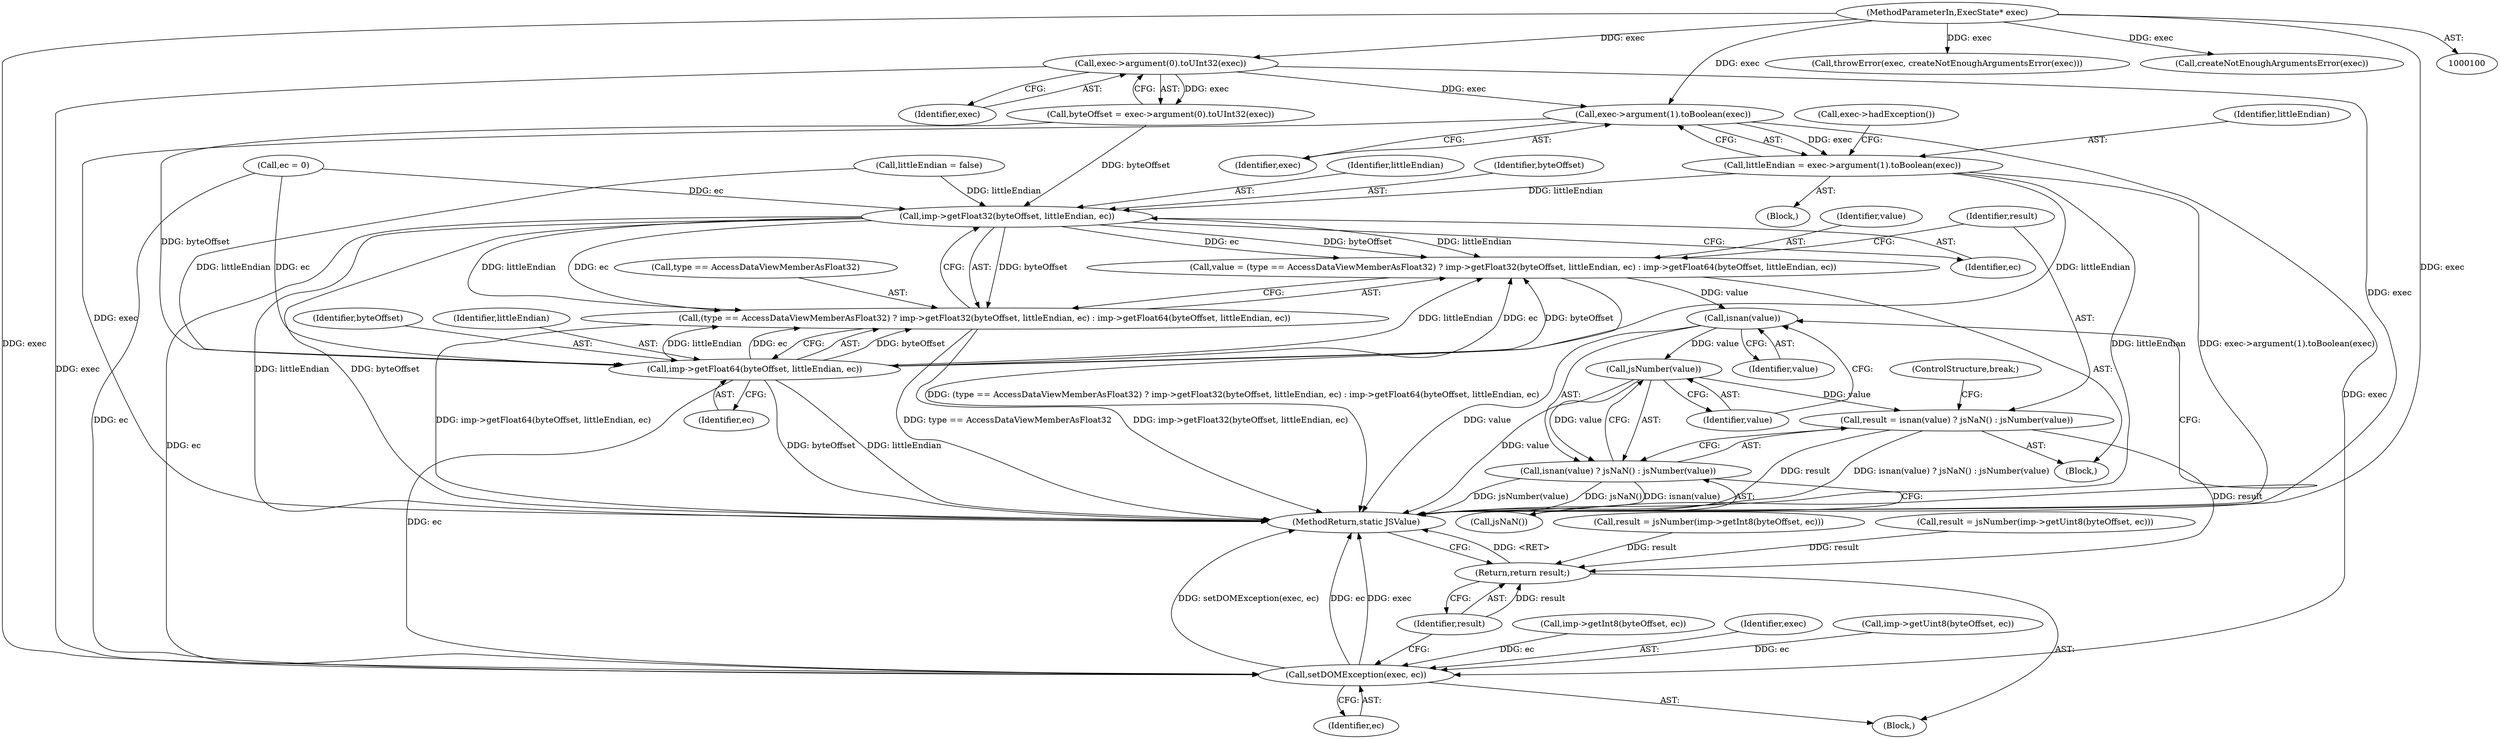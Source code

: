 digraph "0_Chrome_b944f670bb7a8a919daac497a4ea0536c954c201@pointer" {
"1000146" [label="(Call,exec->argument(1).toBoolean(exec))"];
"1000121" [label="(Call,exec->argument(0).toUInt32(exec))"];
"1000101" [label="(MethodParameterIn,ExecState* exec)"];
"1000144" [label="(Call,littleEndian = exec->argument(1).toBoolean(exec))"];
"1000182" [label="(Call,imp->getFloat32(byteOffset, littleEndian, ec))"];
"1000176" [label="(Call,value = (type == AccessDataViewMemberAsFloat32) ? imp->getFloat32(byteOffset, littleEndian, ec) : imp->getFloat64(byteOffset, littleEndian, ec))"];
"1000193" [label="(Call,isnan(value))"];
"1000196" [label="(Call,jsNumber(value))"];
"1000190" [label="(Call,result = isnan(value) ? jsNaN() : jsNumber(value))"];
"1000205" [label="(Return,return result;)"];
"1000192" [label="(Call,isnan(value) ? jsNaN() : jsNumber(value))"];
"1000178" [label="(Call,(type == AccessDataViewMemberAsFloat32) ? imp->getFloat32(byteOffset, littleEndian, ec) : imp->getFloat64(byteOffset, littleEndian, ec))"];
"1000202" [label="(Call,setDOMException(exec, ec))"];
"1000186" [label="(Call,imp->getFloat64(byteOffset, littleEndian, ec))"];
"1000185" [label="(Identifier,ec)"];
"1000160" [label="(Call,imp->getInt8(byteOffset, ec))"];
"1000119" [label="(Call,byteOffset = exec->argument(0).toUInt32(exec))"];
"1000157" [label="(Call,result = jsNumber(imp->getInt8(byteOffset, ec)))"];
"1000198" [label="(ControlStructure,break;)"];
"1000104" [label="(Block,)"];
"1000197" [label="(Identifier,value)"];
"1000128" [label="(Call,littleEndian = false)"];
"1000146" [label="(Call,exec->argument(1).toBoolean(exec))"];
"1000191" [label="(Identifier,result)"];
"1000187" [label="(Identifier,byteOffset)"];
"1000115" [label="(Call,ec = 0)"];
"1000122" [label="(Identifier,exec)"];
"1000176" [label="(Call,value = (type == AccessDataViewMemberAsFloat32) ? imp->getFloat32(byteOffset, littleEndian, ec) : imp->getFloat64(byteOffset, littleEndian, ec))"];
"1000177" [label="(Identifier,value)"];
"1000194" [label="(Identifier,value)"];
"1000204" [label="(Identifier,ec)"];
"1000179" [label="(Call,type == AccessDataViewMemberAsFloat32)"];
"1000189" [label="(Identifier,ec)"];
"1000203" [label="(Identifier,exec)"];
"1000192" [label="(Call,isnan(value) ? jsNaN() : jsNumber(value))"];
"1000165" [label="(Call,result = jsNumber(imp->getUint8(byteOffset, ec)))"];
"1000168" [label="(Call,imp->getUint8(byteOffset, ec))"];
"1000143" [label="(Block,)"];
"1000188" [label="(Identifier,littleEndian)"];
"1000205" [label="(Return,return result;)"];
"1000196" [label="(Call,jsNumber(value))"];
"1000206" [label="(Identifier,result)"];
"1000174" [label="(Block,)"];
"1000149" [label="(Call,exec->hadException())"];
"1000121" [label="(Call,exec->argument(0).toUInt32(exec))"];
"1000110" [label="(Call,throwError(exec, createNotEnoughArgumentsError(exec)))"];
"1000184" [label="(Identifier,littleEndian)"];
"1000178" [label="(Call,(type == AccessDataViewMemberAsFloat32) ? imp->getFloat32(byteOffset, littleEndian, ec) : imp->getFloat64(byteOffset, littleEndian, ec))"];
"1000182" [label="(Call,imp->getFloat32(byteOffset, littleEndian, ec))"];
"1000195" [label="(Call,jsNaN())"];
"1000190" [label="(Call,result = isnan(value) ? jsNaN() : jsNumber(value))"];
"1000186" [label="(Call,imp->getFloat64(byteOffset, littleEndian, ec))"];
"1000112" [label="(Call,createNotEnoughArgumentsError(exec))"];
"1000147" [label="(Identifier,exec)"];
"1000145" [label="(Identifier,littleEndian)"];
"1000183" [label="(Identifier,byteOffset)"];
"1000101" [label="(MethodParameterIn,ExecState* exec)"];
"1000193" [label="(Call,isnan(value))"];
"1000207" [label="(MethodReturn,static JSValue)"];
"1000144" [label="(Call,littleEndian = exec->argument(1).toBoolean(exec))"];
"1000202" [label="(Call,setDOMException(exec, ec))"];
"1000146" -> "1000144"  [label="AST: "];
"1000146" -> "1000147"  [label="CFG: "];
"1000147" -> "1000146"  [label="AST: "];
"1000144" -> "1000146"  [label="CFG: "];
"1000146" -> "1000207"  [label="DDG: exec"];
"1000146" -> "1000144"  [label="DDG: exec"];
"1000121" -> "1000146"  [label="DDG: exec"];
"1000101" -> "1000146"  [label="DDG: exec"];
"1000146" -> "1000202"  [label="DDG: exec"];
"1000121" -> "1000119"  [label="AST: "];
"1000121" -> "1000122"  [label="CFG: "];
"1000122" -> "1000121"  [label="AST: "];
"1000119" -> "1000121"  [label="CFG: "];
"1000121" -> "1000207"  [label="DDG: exec"];
"1000121" -> "1000119"  [label="DDG: exec"];
"1000101" -> "1000121"  [label="DDG: exec"];
"1000121" -> "1000202"  [label="DDG: exec"];
"1000101" -> "1000100"  [label="AST: "];
"1000101" -> "1000207"  [label="DDG: exec"];
"1000101" -> "1000110"  [label="DDG: exec"];
"1000101" -> "1000112"  [label="DDG: exec"];
"1000101" -> "1000202"  [label="DDG: exec"];
"1000144" -> "1000143"  [label="AST: "];
"1000145" -> "1000144"  [label="AST: "];
"1000149" -> "1000144"  [label="CFG: "];
"1000144" -> "1000207"  [label="DDG: littleEndian"];
"1000144" -> "1000207"  [label="DDG: exec->argument(1).toBoolean(exec)"];
"1000144" -> "1000182"  [label="DDG: littleEndian"];
"1000144" -> "1000186"  [label="DDG: littleEndian"];
"1000182" -> "1000178"  [label="AST: "];
"1000182" -> "1000185"  [label="CFG: "];
"1000183" -> "1000182"  [label="AST: "];
"1000184" -> "1000182"  [label="AST: "];
"1000185" -> "1000182"  [label="AST: "];
"1000178" -> "1000182"  [label="CFG: "];
"1000182" -> "1000207"  [label="DDG: littleEndian"];
"1000182" -> "1000207"  [label="DDG: byteOffset"];
"1000182" -> "1000176"  [label="DDG: byteOffset"];
"1000182" -> "1000176"  [label="DDG: littleEndian"];
"1000182" -> "1000176"  [label="DDG: ec"];
"1000182" -> "1000178"  [label="DDG: byteOffset"];
"1000182" -> "1000178"  [label="DDG: littleEndian"];
"1000182" -> "1000178"  [label="DDG: ec"];
"1000119" -> "1000182"  [label="DDG: byteOffset"];
"1000128" -> "1000182"  [label="DDG: littleEndian"];
"1000115" -> "1000182"  [label="DDG: ec"];
"1000182" -> "1000202"  [label="DDG: ec"];
"1000176" -> "1000174"  [label="AST: "];
"1000176" -> "1000178"  [label="CFG: "];
"1000177" -> "1000176"  [label="AST: "];
"1000178" -> "1000176"  [label="AST: "];
"1000191" -> "1000176"  [label="CFG: "];
"1000176" -> "1000207"  [label="DDG: (type == AccessDataViewMemberAsFloat32) ? imp->getFloat32(byteOffset, littleEndian, ec) : imp->getFloat64(byteOffset, littleEndian, ec)"];
"1000186" -> "1000176"  [label="DDG: byteOffset"];
"1000186" -> "1000176"  [label="DDG: littleEndian"];
"1000186" -> "1000176"  [label="DDG: ec"];
"1000176" -> "1000193"  [label="DDG: value"];
"1000193" -> "1000192"  [label="AST: "];
"1000193" -> "1000194"  [label="CFG: "];
"1000194" -> "1000193"  [label="AST: "];
"1000195" -> "1000193"  [label="CFG: "];
"1000197" -> "1000193"  [label="CFG: "];
"1000193" -> "1000207"  [label="DDG: value"];
"1000193" -> "1000196"  [label="DDG: value"];
"1000196" -> "1000192"  [label="AST: "];
"1000196" -> "1000197"  [label="CFG: "];
"1000197" -> "1000196"  [label="AST: "];
"1000192" -> "1000196"  [label="CFG: "];
"1000196" -> "1000207"  [label="DDG: value"];
"1000196" -> "1000190"  [label="DDG: value"];
"1000196" -> "1000192"  [label="DDG: value"];
"1000190" -> "1000174"  [label="AST: "];
"1000190" -> "1000192"  [label="CFG: "];
"1000191" -> "1000190"  [label="AST: "];
"1000192" -> "1000190"  [label="AST: "];
"1000198" -> "1000190"  [label="CFG: "];
"1000190" -> "1000207"  [label="DDG: result"];
"1000190" -> "1000207"  [label="DDG: isnan(value) ? jsNaN() : jsNumber(value)"];
"1000190" -> "1000205"  [label="DDG: result"];
"1000205" -> "1000104"  [label="AST: "];
"1000205" -> "1000206"  [label="CFG: "];
"1000206" -> "1000205"  [label="AST: "];
"1000207" -> "1000205"  [label="CFG: "];
"1000205" -> "1000207"  [label="DDG: <RET>"];
"1000206" -> "1000205"  [label="DDG: result"];
"1000165" -> "1000205"  [label="DDG: result"];
"1000157" -> "1000205"  [label="DDG: result"];
"1000192" -> "1000195"  [label="CFG: "];
"1000195" -> "1000192"  [label="AST: "];
"1000192" -> "1000207"  [label="DDG: jsNaN()"];
"1000192" -> "1000207"  [label="DDG: isnan(value)"];
"1000192" -> "1000207"  [label="DDG: jsNumber(value)"];
"1000178" -> "1000186"  [label="CFG: "];
"1000179" -> "1000178"  [label="AST: "];
"1000186" -> "1000178"  [label="AST: "];
"1000178" -> "1000207"  [label="DDG: type == AccessDataViewMemberAsFloat32"];
"1000178" -> "1000207"  [label="DDG: imp->getFloat32(byteOffset, littleEndian, ec)"];
"1000178" -> "1000207"  [label="DDG: imp->getFloat64(byteOffset, littleEndian, ec)"];
"1000186" -> "1000178"  [label="DDG: byteOffset"];
"1000186" -> "1000178"  [label="DDG: littleEndian"];
"1000186" -> "1000178"  [label="DDG: ec"];
"1000202" -> "1000104"  [label="AST: "];
"1000202" -> "1000204"  [label="CFG: "];
"1000203" -> "1000202"  [label="AST: "];
"1000204" -> "1000202"  [label="AST: "];
"1000206" -> "1000202"  [label="CFG: "];
"1000202" -> "1000207"  [label="DDG: exec"];
"1000202" -> "1000207"  [label="DDG: setDOMException(exec, ec)"];
"1000202" -> "1000207"  [label="DDG: ec"];
"1000186" -> "1000202"  [label="DDG: ec"];
"1000168" -> "1000202"  [label="DDG: ec"];
"1000160" -> "1000202"  [label="DDG: ec"];
"1000115" -> "1000202"  [label="DDG: ec"];
"1000186" -> "1000189"  [label="CFG: "];
"1000187" -> "1000186"  [label="AST: "];
"1000188" -> "1000186"  [label="AST: "];
"1000189" -> "1000186"  [label="AST: "];
"1000186" -> "1000207"  [label="DDG: littleEndian"];
"1000186" -> "1000207"  [label="DDG: byteOffset"];
"1000119" -> "1000186"  [label="DDG: byteOffset"];
"1000128" -> "1000186"  [label="DDG: littleEndian"];
"1000115" -> "1000186"  [label="DDG: ec"];
}
